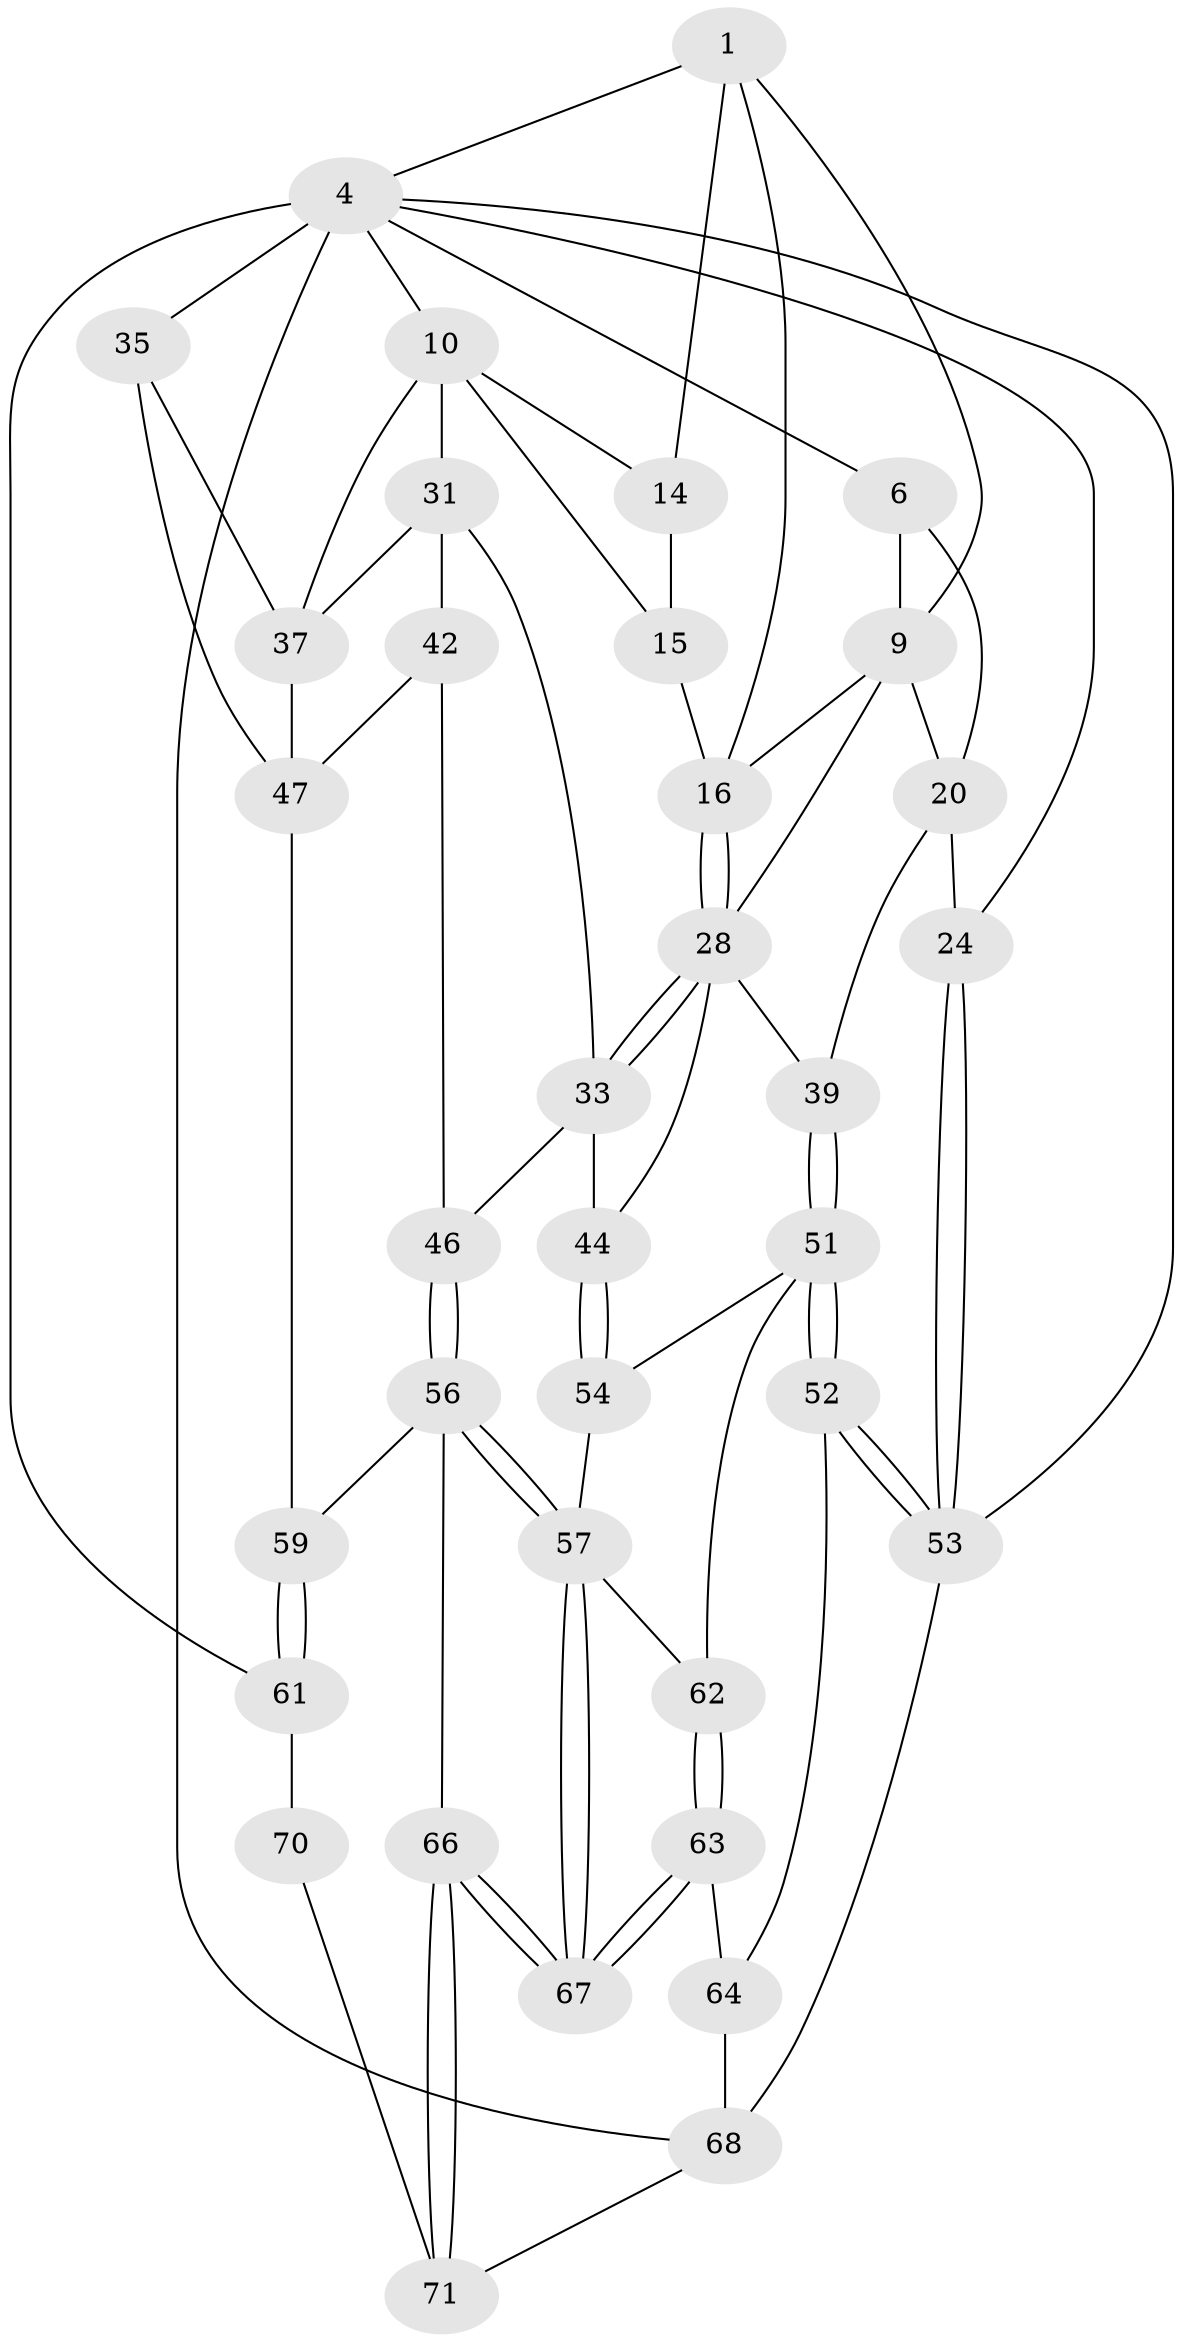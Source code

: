 // original degree distribution, {3: 0.0410958904109589, 6: 0.2328767123287671, 4: 0.2465753424657534, 5: 0.4794520547945205}
// Generated by graph-tools (version 1.1) at 2025/16/03/09/25 04:16:59]
// undirected, 36 vertices, 80 edges
graph export_dot {
graph [start="1"]
  node [color=gray90,style=filled];
  1 [pos="+0.6068849863725757+0",super="+8+2"];
  4 [pos="+1+0",super="+5+49+12"];
  6 [pos="+0+0",super="+7"];
  9 [pos="+0.29546487290623+0.16206686547607355",super="+18"];
  10 [pos="+0.819857963582402+0.11333909370977348",super="+11+13"];
  14 [pos="+0.6716011043691026+0.05820045958219455"];
  15 [pos="+0.6249950084675523+0.19714310598814452"];
  16 [pos="+0.5645402118723883+0.23348943336995345",super="+17"];
  20 [pos="+0.20588887901572364+0.25872643520563426",super="+21+22"];
  24 [pos="+0+0.35332844936692415"];
  28 [pos="+0.5290839630741531+0.3523182599371366",super="+29"];
  31 [pos="+0.6807885140798823+0.37211555547621633",super="+32+41"];
  33 [pos="+0.5646646187543336+0.3844090294775359",super="+43"];
  35 [pos="+1+0.582177662316432",super="+36"];
  37 [pos="+0.8859480739875095+0.43721545191132033",super="+40"];
  39 [pos="+0.16342917091721168+0.5296097584008481"];
  42 [pos="+0.6831822884604909+0.6038482909016227",super="+45"];
  44 [pos="+0.40592809591691403+0.564874627857496"];
  46 [pos="+0.637920730642299+0.6127209098888488"];
  47 [pos="+0.8779289465913753+0.6793518016874598",super="+48"];
  51 [pos="+0.15997378735624+0.6801628984094572",super="+55"];
  52 [pos="+0+0.7575464520603902"];
  53 [pos="+0+0.74662830203296"];
  54 [pos="+0.3468090965407662+0.6942816276027425"];
  56 [pos="+0.49881465248693296+0.8171599572733761",super="+60"];
  57 [pos="+0.49367006039780625+0.8198136070311637",super="+58"];
  59 [pos="+0.8016083329515872+0.8471783767633476"];
  61 [pos="+0.8029845619481869+0.8502780291134027",super="+69"];
  62 [pos="+0.23807120940844856+0.9160085852354526"];
  63 [pos="+0.23728249354892036+0.9212280588788815"];
  64 [pos="+0.2111185342510266+0.9570420936920383",super="+65"];
  66 [pos="+0.5060369454188105+1"];
  67 [pos="+0.47952883537859164+0.9711340827190023"];
  68 [pos="+0.06325533995556785+1",super="+73"];
  70 [pos="+0.7255241999888161+1"];
  71 [pos="+0.508389039680857+1"];
  1 -- 9;
  1 -- 16;
  1 -- 4;
  1 -- 14;
  4 -- 24;
  4 -- 53;
  4 -- 6;
  4 -- 35 [weight=2];
  4 -- 61 [weight=2];
  4 -- 68;
  4 -- 10;
  6 -- 20;
  6 -- 9;
  9 -- 16;
  9 -- 20;
  9 -- 28;
  10 -- 37;
  10 -- 31;
  10 -- 14;
  10 -- 15;
  14 -- 15;
  15 -- 16;
  16 -- 28;
  16 -- 28;
  20 -- 24;
  20 -- 39;
  24 -- 53;
  24 -- 53;
  28 -- 33;
  28 -- 33;
  28 -- 44;
  28 -- 39;
  31 -- 33;
  31 -- 42 [weight=2];
  31 -- 37;
  33 -- 44;
  33 -- 46;
  35 -- 37;
  35 -- 47;
  37 -- 47;
  39 -- 51;
  39 -- 51;
  42 -- 46;
  42 -- 47;
  44 -- 54;
  44 -- 54;
  46 -- 56;
  46 -- 56;
  47 -- 59;
  51 -- 52;
  51 -- 52;
  51 -- 62;
  51 -- 54;
  52 -- 53;
  52 -- 53;
  52 -- 64;
  53 -- 68;
  54 -- 57;
  56 -- 57;
  56 -- 57;
  56 -- 66;
  56 -- 59;
  57 -- 67;
  57 -- 67;
  57 -- 62;
  59 -- 61;
  59 -- 61;
  61 -- 70 [weight=2];
  62 -- 63;
  62 -- 63;
  63 -- 64;
  63 -- 67;
  63 -- 67;
  64 -- 68 [weight=2];
  66 -- 67;
  66 -- 67;
  66 -- 71;
  66 -- 71;
  68 -- 71;
  70 -- 71;
}

